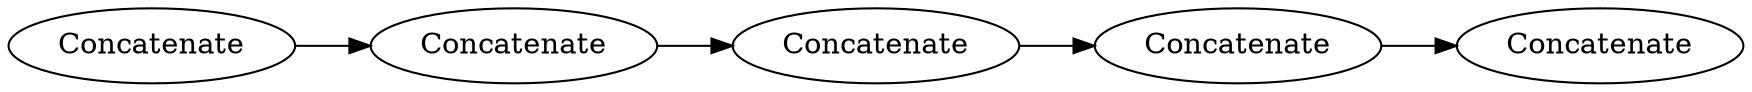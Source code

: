 digraph {
	2 -> 3
	1 -> 2
	3 -> 4
	4 -> 5
	5 [label=Concatenate]
	1 [label=Concatenate]
	4 [label=Concatenate]
	3 [label=Concatenate]
	2 [label=Concatenate]
	rankdir=LR
}
